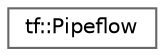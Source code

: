 digraph "类继承关系图"
{
 // LATEX_PDF_SIZE
  bgcolor="transparent";
  edge [fontname=Helvetica,fontsize=10,labelfontname=Helvetica,labelfontsize=10];
  node [fontname=Helvetica,fontsize=10,shape=box,height=0.2,width=0.4];
  rankdir="LR";
  Node0 [id="Node000000",label="tf::Pipeflow",height=0.2,width=0.4,color="grey40", fillcolor="white", style="filled",URL="$classtf_1_1_pipeflow.html",tooltip="class to create a pipeflow object used by the pipe callable"];
}
